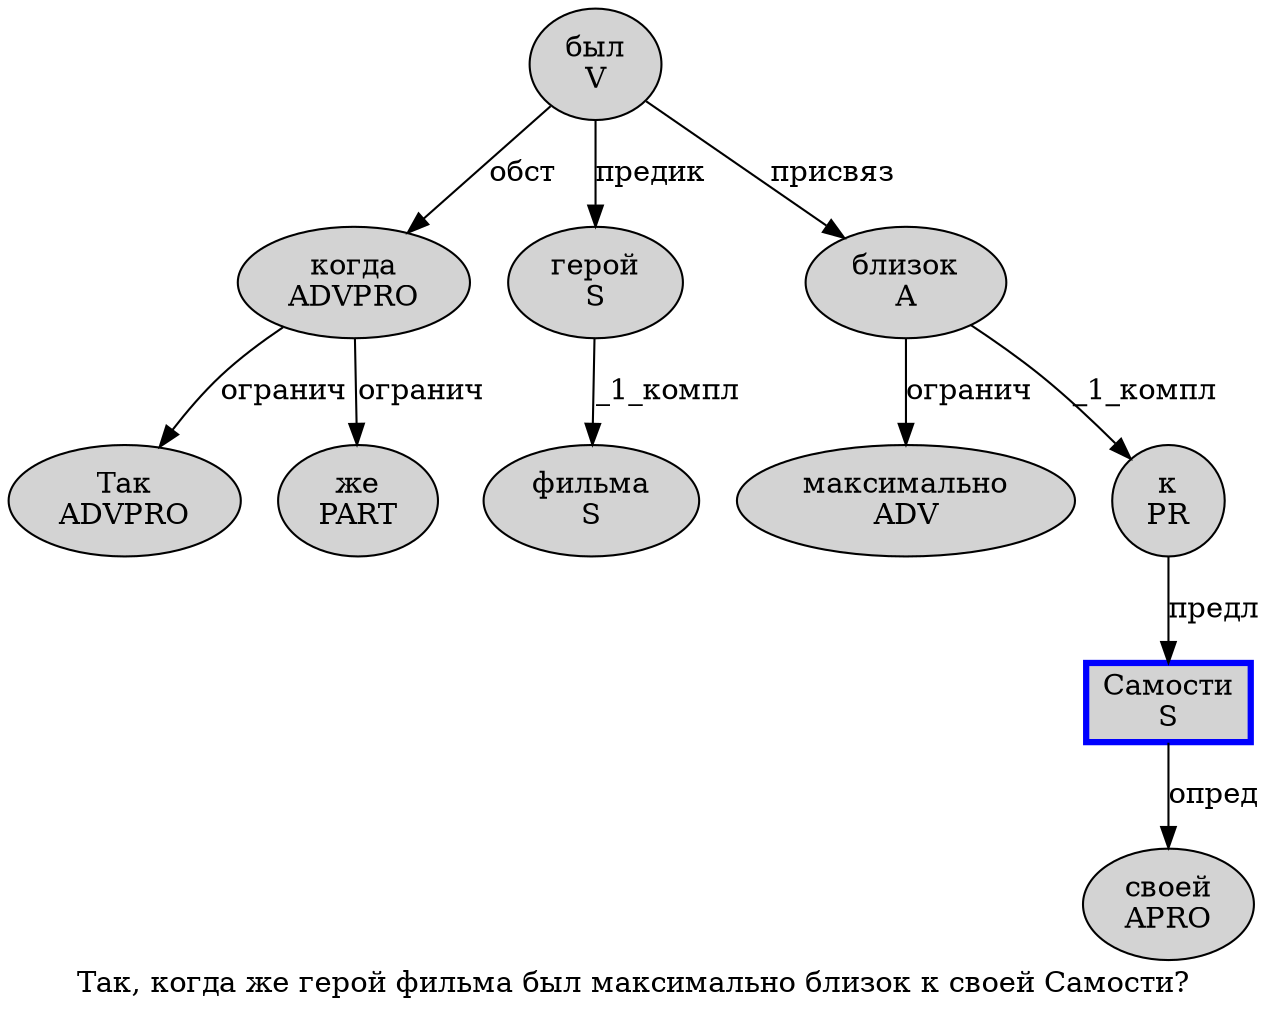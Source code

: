 digraph SENTENCE_2062 {
	graph [label="Так, когда же герой фильма был максимально близок к своей Самости?"]
	node [style=filled]
		0 [label="Так
ADVPRO" color="" fillcolor=lightgray penwidth=1 shape=ellipse]
		2 [label="когда
ADVPRO" color="" fillcolor=lightgray penwidth=1 shape=ellipse]
		3 [label="же
PART" color="" fillcolor=lightgray penwidth=1 shape=ellipse]
		4 [label="герой
S" color="" fillcolor=lightgray penwidth=1 shape=ellipse]
		5 [label="фильма
S" color="" fillcolor=lightgray penwidth=1 shape=ellipse]
		6 [label="был
V" color="" fillcolor=lightgray penwidth=1 shape=ellipse]
		7 [label="максимально
ADV" color="" fillcolor=lightgray penwidth=1 shape=ellipse]
		8 [label="близок
A" color="" fillcolor=lightgray penwidth=1 shape=ellipse]
		9 [label="к
PR" color="" fillcolor=lightgray penwidth=1 shape=ellipse]
		10 [label="своей
APRO" color="" fillcolor=lightgray penwidth=1 shape=ellipse]
		11 [label="Самости
S" color=blue fillcolor=lightgray penwidth=3 shape=box]
			4 -> 5 [label="_1_компл"]
			6 -> 2 [label="обст"]
			6 -> 4 [label="предик"]
			6 -> 8 [label="присвяз"]
			2 -> 0 [label="огранич"]
			2 -> 3 [label="огранич"]
			11 -> 10 [label="опред"]
			9 -> 11 [label="предл"]
			8 -> 7 [label="огранич"]
			8 -> 9 [label="_1_компл"]
}